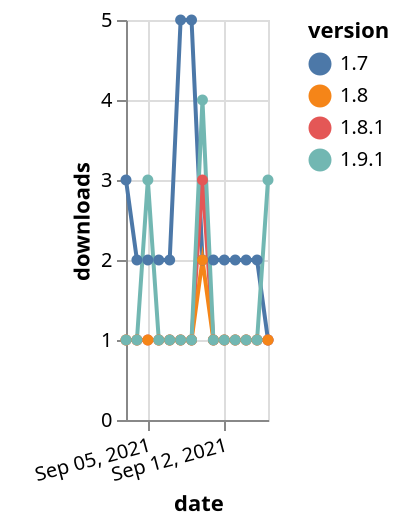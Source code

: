 {"$schema": "https://vega.github.io/schema/vega-lite/v5.json", "description": "A simple bar chart with embedded data.", "data": {"values": [{"date": "2021-09-03", "total": 2855, "delta": 3, "version": "1.7"}, {"date": "2021-09-04", "total": 2857, "delta": 2, "version": "1.7"}, {"date": "2021-09-05", "total": 2859, "delta": 2, "version": "1.7"}, {"date": "2021-09-06", "total": 2861, "delta": 2, "version": "1.7"}, {"date": "2021-09-07", "total": 2863, "delta": 2, "version": "1.7"}, {"date": "2021-09-08", "total": 2868, "delta": 5, "version": "1.7"}, {"date": "2021-09-09", "total": 2873, "delta": 5, "version": "1.7"}, {"date": "2021-09-10", "total": 2875, "delta": 2, "version": "1.7"}, {"date": "2021-09-11", "total": 2877, "delta": 2, "version": "1.7"}, {"date": "2021-09-12", "total": 2879, "delta": 2, "version": "1.7"}, {"date": "2021-09-13", "total": 2881, "delta": 2, "version": "1.7"}, {"date": "2021-09-14", "total": 2883, "delta": 2, "version": "1.7"}, {"date": "2021-09-15", "total": 2885, "delta": 2, "version": "1.7"}, {"date": "2021-09-16", "total": 2886, "delta": 1, "version": "1.7"}, {"date": "2021-09-03", "total": 512, "delta": 1, "version": "1.8.1"}, {"date": "2021-09-04", "total": 513, "delta": 1, "version": "1.8.1"}, {"date": "2021-09-05", "total": 514, "delta": 1, "version": "1.8.1"}, {"date": "2021-09-06", "total": 515, "delta": 1, "version": "1.8.1"}, {"date": "2021-09-07", "total": 516, "delta": 1, "version": "1.8.1"}, {"date": "2021-09-08", "total": 517, "delta": 1, "version": "1.8.1"}, {"date": "2021-09-09", "total": 518, "delta": 1, "version": "1.8.1"}, {"date": "2021-09-10", "total": 521, "delta": 3, "version": "1.8.1"}, {"date": "2021-09-11", "total": 522, "delta": 1, "version": "1.8.1"}, {"date": "2021-09-12", "total": 523, "delta": 1, "version": "1.8.1"}, {"date": "2021-09-13", "total": 524, "delta": 1, "version": "1.8.1"}, {"date": "2021-09-14", "total": 525, "delta": 1, "version": "1.8.1"}, {"date": "2021-09-15", "total": 526, "delta": 1, "version": "1.8.1"}, {"date": "2021-09-16", "total": 527, "delta": 1, "version": "1.8.1"}, {"date": "2021-09-03", "total": 330, "delta": 1, "version": "1.8"}, {"date": "2021-09-04", "total": 331, "delta": 1, "version": "1.8"}, {"date": "2021-09-05", "total": 332, "delta": 1, "version": "1.8"}, {"date": "2021-09-06", "total": 333, "delta": 1, "version": "1.8"}, {"date": "2021-09-07", "total": 334, "delta": 1, "version": "1.8"}, {"date": "2021-09-08", "total": 335, "delta": 1, "version": "1.8"}, {"date": "2021-09-09", "total": 336, "delta": 1, "version": "1.8"}, {"date": "2021-09-10", "total": 338, "delta": 2, "version": "1.8"}, {"date": "2021-09-11", "total": 339, "delta": 1, "version": "1.8"}, {"date": "2021-09-12", "total": 340, "delta": 1, "version": "1.8"}, {"date": "2021-09-13", "total": 341, "delta": 1, "version": "1.8"}, {"date": "2021-09-14", "total": 342, "delta": 1, "version": "1.8"}, {"date": "2021-09-15", "total": 343, "delta": 1, "version": "1.8"}, {"date": "2021-09-16", "total": 344, "delta": 1, "version": "1.8"}, {"date": "2021-09-03", "total": 875, "delta": 1, "version": "1.9.1"}, {"date": "2021-09-04", "total": 876, "delta": 1, "version": "1.9.1"}, {"date": "2021-09-05", "total": 879, "delta": 3, "version": "1.9.1"}, {"date": "2021-09-06", "total": 880, "delta": 1, "version": "1.9.1"}, {"date": "2021-09-07", "total": 881, "delta": 1, "version": "1.9.1"}, {"date": "2021-09-08", "total": 882, "delta": 1, "version": "1.9.1"}, {"date": "2021-09-09", "total": 883, "delta": 1, "version": "1.9.1"}, {"date": "2021-09-10", "total": 887, "delta": 4, "version": "1.9.1"}, {"date": "2021-09-11", "total": 888, "delta": 1, "version": "1.9.1"}, {"date": "2021-09-12", "total": 889, "delta": 1, "version": "1.9.1"}, {"date": "2021-09-13", "total": 890, "delta": 1, "version": "1.9.1"}, {"date": "2021-09-14", "total": 891, "delta": 1, "version": "1.9.1"}, {"date": "2021-09-15", "total": 892, "delta": 1, "version": "1.9.1"}, {"date": "2021-09-16", "total": 895, "delta": 3, "version": "1.9.1"}]}, "width": "container", "mark": {"type": "line", "point": {"filled": true}}, "encoding": {"x": {"field": "date", "type": "temporal", "timeUnit": "yearmonthdate", "title": "date", "axis": {"labelAngle": -15}}, "y": {"field": "delta", "type": "quantitative", "title": "downloads"}, "color": {"field": "version", "type": "nominal"}, "tooltip": {"field": "delta"}}}